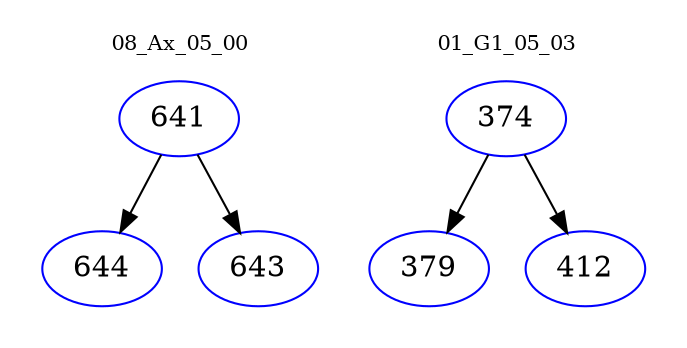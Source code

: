 digraph{
subgraph cluster_0 {
color = white
label = "08_Ax_05_00";
fontsize=10;
T0_641 [label="641", color="blue"]
T0_641 -> T0_644 [color="black"]
T0_644 [label="644", color="blue"]
T0_641 -> T0_643 [color="black"]
T0_643 [label="643", color="blue"]
}
subgraph cluster_1 {
color = white
label = "01_G1_05_03";
fontsize=10;
T1_374 [label="374", color="blue"]
T1_374 -> T1_379 [color="black"]
T1_379 [label="379", color="blue"]
T1_374 -> T1_412 [color="black"]
T1_412 [label="412", color="blue"]
}
}
